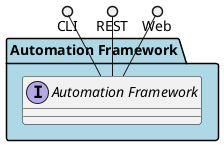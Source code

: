 @startuml



package "Automation Framework" #lightblue {

    interface "Automation Framework" as i {
    
    }
}

CLI ()-- i
REST ()-- i
Web ()-- i

package "Automation Framework" #lightblue {
    
}



@enduml
